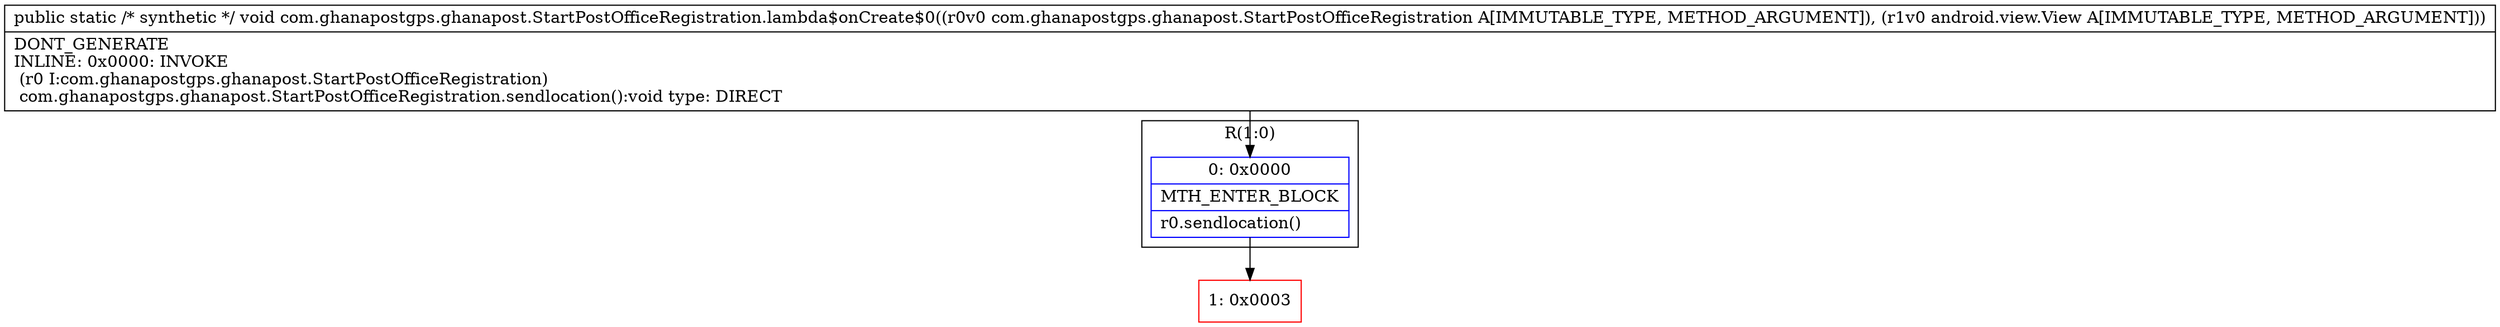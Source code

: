 digraph "CFG forcom.ghanapostgps.ghanapost.StartPostOfficeRegistration.lambda$onCreate$0(Lcom\/ghanapostgps\/ghanapost\/StartPostOfficeRegistration;Landroid\/view\/View;)V" {
subgraph cluster_Region_740696315 {
label = "R(1:0)";
node [shape=record,color=blue];
Node_0 [shape=record,label="{0\:\ 0x0000|MTH_ENTER_BLOCK\l|r0.sendlocation()\l}"];
}
Node_1 [shape=record,color=red,label="{1\:\ 0x0003}"];
MethodNode[shape=record,label="{public static \/* synthetic *\/ void com.ghanapostgps.ghanapost.StartPostOfficeRegistration.lambda$onCreate$0((r0v0 com.ghanapostgps.ghanapost.StartPostOfficeRegistration A[IMMUTABLE_TYPE, METHOD_ARGUMENT]), (r1v0 android.view.View A[IMMUTABLE_TYPE, METHOD_ARGUMENT]))  | DONT_GENERATE\lINLINE: 0x0000: INVOKE  \l  (r0 I:com.ghanapostgps.ghanapost.StartPostOfficeRegistration)\l com.ghanapostgps.ghanapost.StartPostOfficeRegistration.sendlocation():void type: DIRECT\l}"];
MethodNode -> Node_0;
Node_0 -> Node_1;
}

